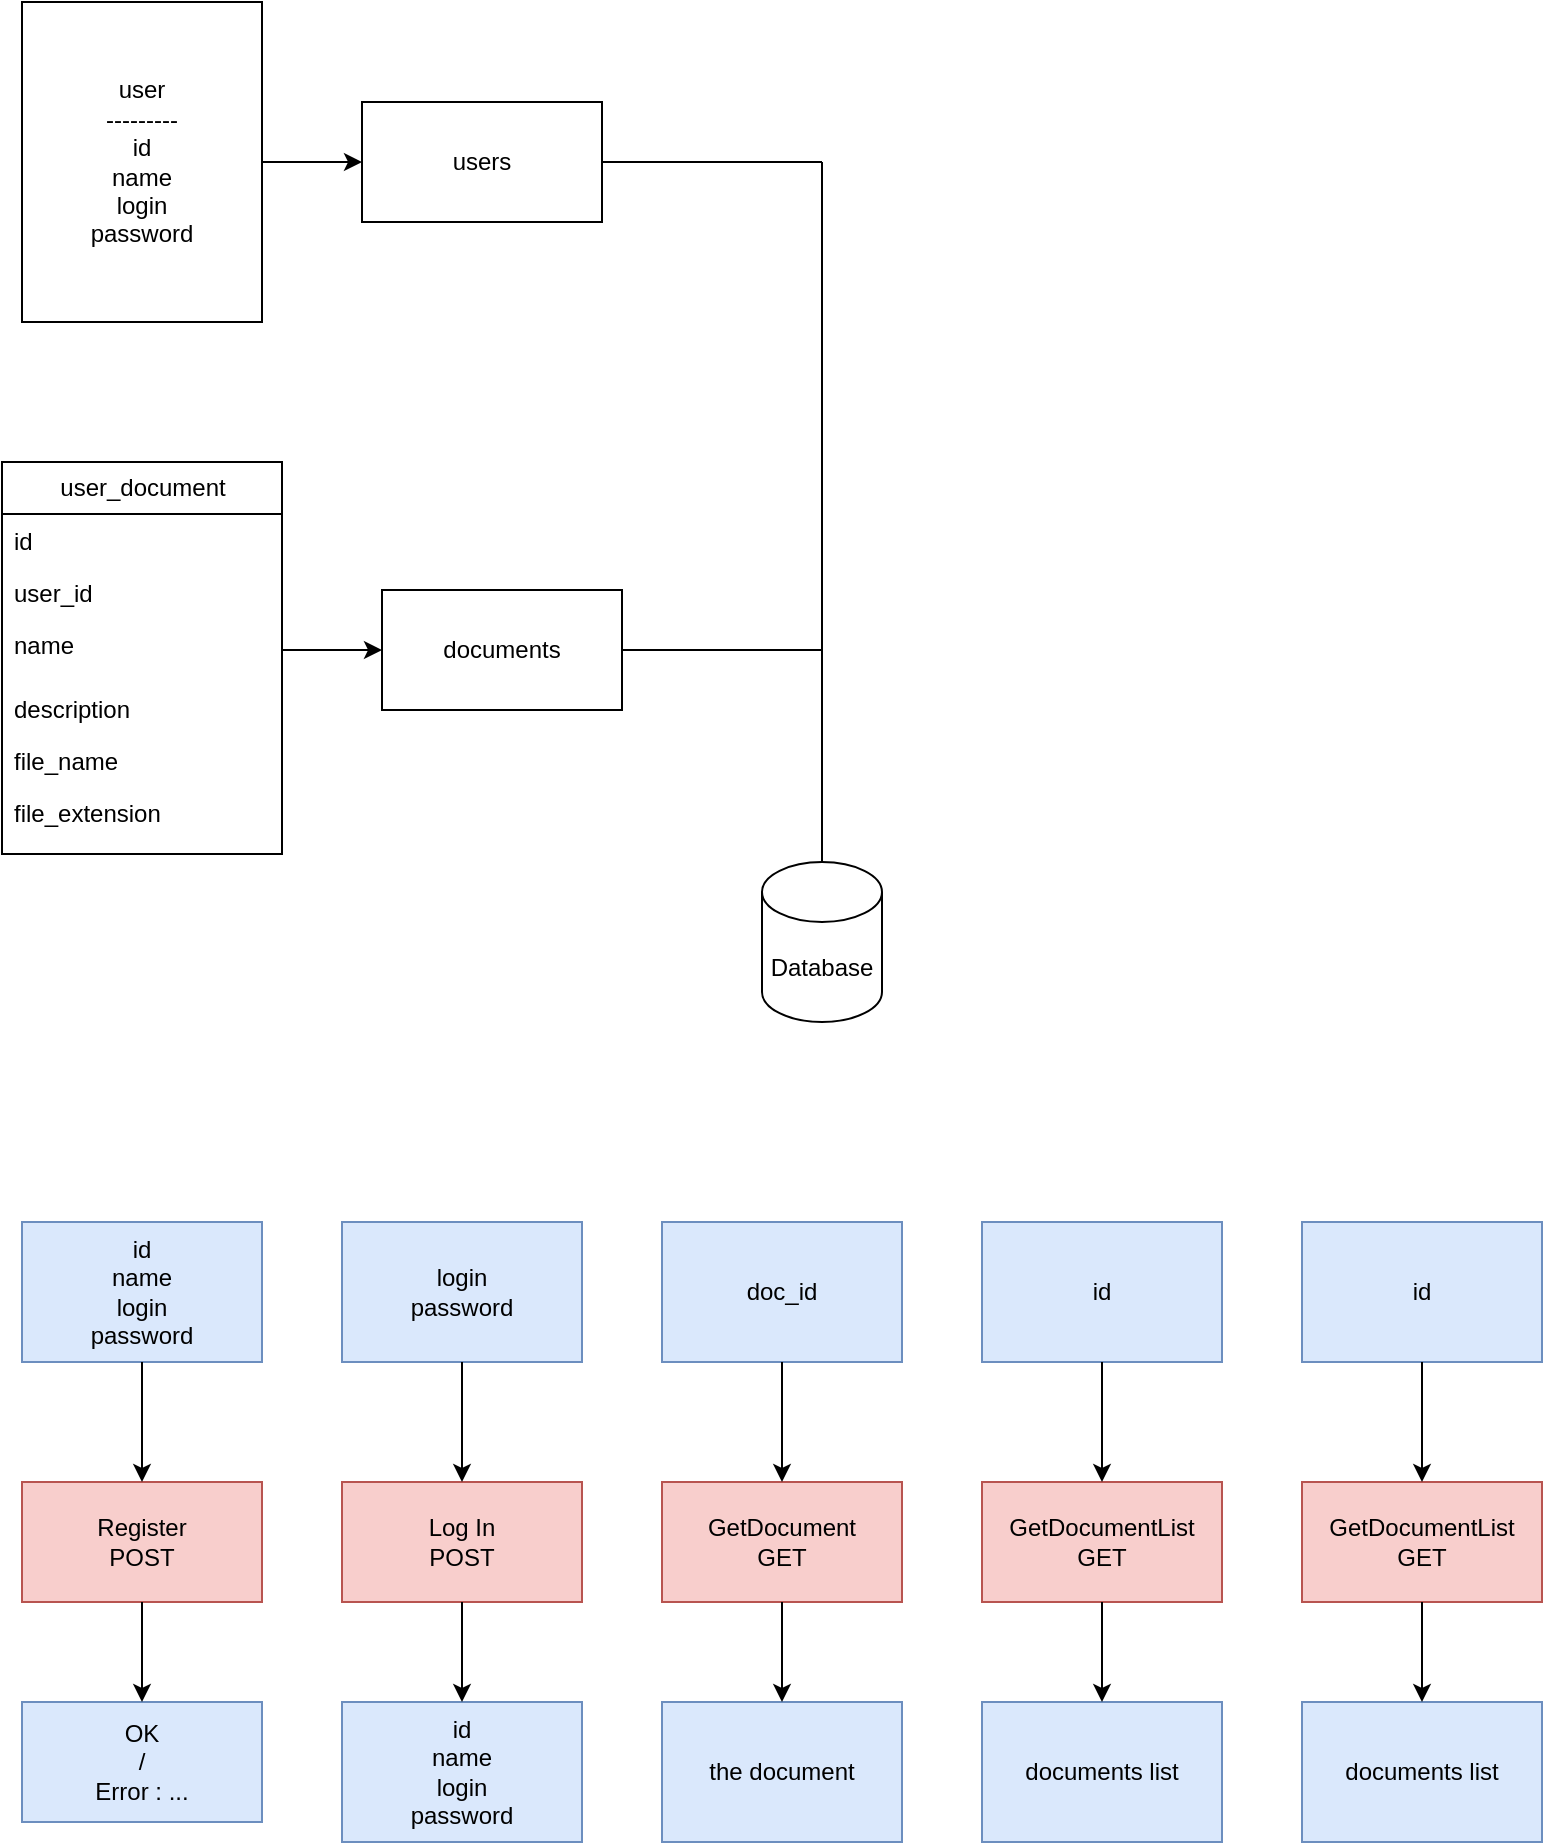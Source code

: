 <mxfile version="21.7.4" type="github">
  <diagram name="Page-1" id="7zvH5IJ5s4fNE0p7Hsoc">
    <mxGraphModel dx="1374" dy="785" grid="1" gridSize="10" guides="1" tooltips="1" connect="1" arrows="1" fold="1" page="1" pageScale="1" pageWidth="850" pageHeight="1100" math="0" shadow="0">
      <root>
        <mxCell id="0" />
        <mxCell id="1" parent="0" />
        <mxCell id="jnkJVkqmOgX4UJBM4DU--1" value="users" style="rounded=0;whiteSpace=wrap;html=1;" parent="1" vertex="1">
          <mxGeometry x="210" y="90" width="120" height="60" as="geometry" />
        </mxCell>
        <mxCell id="jnkJVkqmOgX4UJBM4DU--2" value="user&lt;br&gt;---------&lt;br&gt;id&lt;br&gt;name&lt;br&gt;login&lt;br&gt;password&lt;br&gt;" style="rounded=0;whiteSpace=wrap;html=1;gradientColor=none;" parent="1" vertex="1">
          <mxGeometry x="40" y="40" width="120" height="160" as="geometry" />
        </mxCell>
        <mxCell id="jnkJVkqmOgX4UJBM4DU--3" value="" style="endArrow=classic;html=1;rounded=0;exitX=1;exitY=0.5;exitDx=0;exitDy=0;" parent="1" source="jnkJVkqmOgX4UJBM4DU--2" target="jnkJVkqmOgX4UJBM4DU--1" edge="1">
          <mxGeometry width="50" height="50" relative="1" as="geometry">
            <mxPoint x="170" y="100" as="sourcePoint" />
            <mxPoint x="220" y="50" as="targetPoint" />
          </mxGeometry>
        </mxCell>
        <mxCell id="jnkJVkqmOgX4UJBM4DU--8" value="documents" style="rounded=0;whiteSpace=wrap;html=1;" parent="1" vertex="1">
          <mxGeometry x="220" y="334" width="120" height="60" as="geometry" />
        </mxCell>
        <mxCell id="jnkJVkqmOgX4UJBM4DU--9" value="user_document" style="swimlane;fontStyle=0;childLayout=stackLayout;horizontal=1;startSize=26;fillColor=none;horizontalStack=0;resizeParent=1;resizeParentMax=0;resizeLast=0;collapsible=1;marginBottom=0;html=1;" parent="1" vertex="1">
          <mxGeometry x="30" y="270" width="140" height="196" as="geometry" />
        </mxCell>
        <mxCell id="jnkJVkqmOgX4UJBM4DU--10" value="id" style="text;strokeColor=none;fillColor=none;align=left;verticalAlign=top;spacingLeft=4;spacingRight=4;overflow=hidden;rotatable=0;points=[[0,0.5],[1,0.5]];portConstraint=eastwest;whiteSpace=wrap;html=1;" parent="jnkJVkqmOgX4UJBM4DU--9" vertex="1">
          <mxGeometry y="26" width="140" height="26" as="geometry" />
        </mxCell>
        <mxCell id="jnkJVkqmOgX4UJBM4DU--11" value="user_id" style="text;strokeColor=none;fillColor=none;align=left;verticalAlign=top;spacingLeft=4;spacingRight=4;overflow=hidden;rotatable=0;points=[[0,0.5],[1,0.5]];portConstraint=eastwest;whiteSpace=wrap;html=1;" parent="jnkJVkqmOgX4UJBM4DU--9" vertex="1">
          <mxGeometry y="52" width="140" height="26" as="geometry" />
        </mxCell>
        <mxCell id="jnkJVkqmOgX4UJBM4DU--12" value="name" style="text;strokeColor=none;fillColor=none;align=left;verticalAlign=top;spacingLeft=4;spacingRight=4;overflow=hidden;rotatable=0;points=[[0,0.5],[1,0.5]];portConstraint=eastwest;whiteSpace=wrap;html=1;" parent="jnkJVkqmOgX4UJBM4DU--9" vertex="1">
          <mxGeometry y="78" width="140" height="32" as="geometry" />
        </mxCell>
        <mxCell id="jnkJVkqmOgX4UJBM4DU--13" value="description" style="text;strokeColor=none;fillColor=none;align=left;verticalAlign=top;spacingLeft=4;spacingRight=4;overflow=hidden;rotatable=0;points=[[0,0.5],[1,0.5]];portConstraint=eastwest;whiteSpace=wrap;html=1;" parent="jnkJVkqmOgX4UJBM4DU--9" vertex="1">
          <mxGeometry y="110" width="140" height="26" as="geometry" />
        </mxCell>
        <mxCell id="jnkJVkqmOgX4UJBM4DU--15" value="file_name&lt;br&gt;" style="text;strokeColor=none;fillColor=none;align=left;verticalAlign=top;spacingLeft=4;spacingRight=4;overflow=hidden;rotatable=0;points=[[0,0.5],[1,0.5]];portConstraint=eastwest;whiteSpace=wrap;html=1;" parent="jnkJVkqmOgX4UJBM4DU--9" vertex="1">
          <mxGeometry y="136" width="140" height="26" as="geometry" />
        </mxCell>
        <mxCell id="jnkJVkqmOgX4UJBM4DU--14" value="file_extension" style="text;strokeColor=none;fillColor=none;align=left;verticalAlign=top;spacingLeft=4;spacingRight=4;overflow=hidden;rotatable=0;points=[[0,0.5],[1,0.5]];portConstraint=eastwest;whiteSpace=wrap;html=1;" parent="jnkJVkqmOgX4UJBM4DU--9" vertex="1">
          <mxGeometry y="162" width="140" height="34" as="geometry" />
        </mxCell>
        <mxCell id="jnkJVkqmOgX4UJBM4DU--16" value="" style="endArrow=classic;html=1;rounded=0;exitX=1;exitY=0.5;exitDx=0;exitDy=0;entryX=0;entryY=0.5;entryDx=0;entryDy=0;" parent="1" source="jnkJVkqmOgX4UJBM4DU--12" target="jnkJVkqmOgX4UJBM4DU--8" edge="1">
          <mxGeometry width="50" height="50" relative="1" as="geometry">
            <mxPoint x="400" y="270" as="sourcePoint" />
            <mxPoint x="450" y="220" as="targetPoint" />
          </mxGeometry>
        </mxCell>
        <mxCell id="jnkJVkqmOgX4UJBM4DU--19" value="Register&lt;br&gt;POST" style="rounded=0;whiteSpace=wrap;html=1;fillColor=#f8cecc;strokeColor=#b85450;" parent="1" vertex="1">
          <mxGeometry x="40" y="780" width="120" height="60" as="geometry" />
        </mxCell>
        <mxCell id="jnkJVkqmOgX4UJBM4DU--20" value="Log In&lt;br&gt;POST" style="rounded=0;whiteSpace=wrap;html=1;fillColor=#f8cecc;strokeColor=#b85450;" parent="1" vertex="1">
          <mxGeometry x="200" y="780" width="120" height="60" as="geometry" />
        </mxCell>
        <mxCell id="jnkJVkqmOgX4UJBM4DU--21" value="GetDocument&lt;br&gt;GET" style="rounded=0;whiteSpace=wrap;html=1;fillColor=#f8cecc;strokeColor=#b85450;" parent="1" vertex="1">
          <mxGeometry x="360" y="780" width="120" height="60" as="geometry" />
        </mxCell>
        <mxCell id="jnkJVkqmOgX4UJBM4DU--22" value="Database" style="shape=cylinder3;whiteSpace=wrap;html=1;boundedLbl=1;backgroundOutline=1;size=15;" parent="1" vertex="1">
          <mxGeometry x="410" y="470" width="60" height="80" as="geometry" />
        </mxCell>
        <mxCell id="jnkJVkqmOgX4UJBM4DU--23" value="" style="endArrow=none;html=1;rounded=0;entryX=0.5;entryY=0;entryDx=0;entryDy=0;entryPerimeter=0;" parent="1" target="jnkJVkqmOgX4UJBM4DU--22" edge="1">
          <mxGeometry width="50" height="50" relative="1" as="geometry">
            <mxPoint x="440" y="120" as="sourcePoint" />
            <mxPoint x="490" y="390" as="targetPoint" />
          </mxGeometry>
        </mxCell>
        <mxCell id="jnkJVkqmOgX4UJBM4DU--24" value="" style="endArrow=none;html=1;rounded=0;exitX=1;exitY=0.5;exitDx=0;exitDy=0;" parent="1" source="jnkJVkqmOgX4UJBM4DU--1" edge="1">
          <mxGeometry width="50" height="50" relative="1" as="geometry">
            <mxPoint x="370" y="260" as="sourcePoint" />
            <mxPoint x="440" y="120" as="targetPoint" />
          </mxGeometry>
        </mxCell>
        <mxCell id="jnkJVkqmOgX4UJBM4DU--25" value="" style="endArrow=none;html=1;rounded=0;exitX=1;exitY=0.5;exitDx=0;exitDy=0;" parent="1" source="jnkJVkqmOgX4UJBM4DU--8" edge="1">
          <mxGeometry width="50" height="50" relative="1" as="geometry">
            <mxPoint x="370" y="430" as="sourcePoint" />
            <mxPoint x="440" y="364" as="targetPoint" />
          </mxGeometry>
        </mxCell>
        <mxCell id="jnkJVkqmOgX4UJBM4DU--27" value="id&lt;br&gt;name&lt;br&gt;login&lt;br&gt;password" style="rounded=0;whiteSpace=wrap;html=1;fillColor=#dae8fc;strokeColor=#6c8ebf;" parent="1" vertex="1">
          <mxGeometry x="40" y="650" width="120" height="70" as="geometry" />
        </mxCell>
        <mxCell id="jnkJVkqmOgX4UJBM4DU--29" value="" style="endArrow=classic;html=1;rounded=0;exitX=0.5;exitY=1;exitDx=0;exitDy=0;entryX=0.5;entryY=0;entryDx=0;entryDy=0;" parent="1" source="jnkJVkqmOgX4UJBM4DU--27" target="jnkJVkqmOgX4UJBM4DU--19" edge="1">
          <mxGeometry width="50" height="50" relative="1" as="geometry">
            <mxPoint x="350" y="820" as="sourcePoint" />
            <mxPoint x="400" y="770" as="targetPoint" />
          </mxGeometry>
        </mxCell>
        <mxCell id="jnkJVkqmOgX4UJBM4DU--30" value="login&lt;br&gt;password" style="rounded=0;whiteSpace=wrap;html=1;fillColor=#dae8fc;strokeColor=#6c8ebf;" parent="1" vertex="1">
          <mxGeometry x="200" y="650" width="120" height="70" as="geometry" />
        </mxCell>
        <mxCell id="jnkJVkqmOgX4UJBM4DU--31" value="doc_id" style="rounded=0;whiteSpace=wrap;html=1;fillColor=#dae8fc;strokeColor=#6c8ebf;" parent="1" vertex="1">
          <mxGeometry x="360" y="650" width="120" height="70" as="geometry" />
        </mxCell>
        <mxCell id="jnkJVkqmOgX4UJBM4DU--32" value="" style="endArrow=classic;html=1;rounded=0;exitX=0.5;exitY=1;exitDx=0;exitDy=0;entryX=0.5;entryY=0;entryDx=0;entryDy=0;" parent="1" source="jnkJVkqmOgX4UJBM4DU--30" target="jnkJVkqmOgX4UJBM4DU--20" edge="1">
          <mxGeometry width="50" height="50" relative="1" as="geometry">
            <mxPoint x="350" y="820" as="sourcePoint" />
            <mxPoint x="400" y="770" as="targetPoint" />
          </mxGeometry>
        </mxCell>
        <mxCell id="jnkJVkqmOgX4UJBM4DU--33" value="" style="endArrow=classic;html=1;rounded=0;exitX=0.5;exitY=1;exitDx=0;exitDy=0;entryX=0.5;entryY=0;entryDx=0;entryDy=0;" parent="1" source="jnkJVkqmOgX4UJBM4DU--31" target="jnkJVkqmOgX4UJBM4DU--21" edge="1">
          <mxGeometry width="50" height="50" relative="1" as="geometry">
            <mxPoint x="490" y="820" as="sourcePoint" />
            <mxPoint x="540" y="770" as="targetPoint" />
          </mxGeometry>
        </mxCell>
        <mxCell id="jnkJVkqmOgX4UJBM4DU--36" value="OK&lt;br&gt;/&lt;br&gt;Error : ..." style="rounded=0;whiteSpace=wrap;html=1;fillColor=#dae8fc;strokeColor=#6c8ebf;" parent="1" vertex="1">
          <mxGeometry x="40" y="890" width="120" height="60" as="geometry" />
        </mxCell>
        <mxCell id="jnkJVkqmOgX4UJBM4DU--37" value="id&lt;br&gt;name&lt;br&gt;login&lt;br&gt;password" style="rounded=0;whiteSpace=wrap;html=1;fillColor=#dae8fc;strokeColor=#6c8ebf;" parent="1" vertex="1">
          <mxGeometry x="200" y="890" width="120" height="70" as="geometry" />
        </mxCell>
        <mxCell id="jnkJVkqmOgX4UJBM4DU--38" value="the document" style="rounded=0;whiteSpace=wrap;html=1;fillColor=#dae8fc;strokeColor=#6c8ebf;" parent="1" vertex="1">
          <mxGeometry x="360" y="890" width="120" height="70" as="geometry" />
        </mxCell>
        <mxCell id="jnkJVkqmOgX4UJBM4DU--39" value="" style="endArrow=classic;html=1;rounded=0;exitX=0.5;exitY=1;exitDx=0;exitDy=0;entryX=0.5;entryY=0;entryDx=0;entryDy=0;" parent="1" source="jnkJVkqmOgX4UJBM4DU--19" target="jnkJVkqmOgX4UJBM4DU--36" edge="1">
          <mxGeometry width="50" height="50" relative="1" as="geometry">
            <mxPoint x="370" y="850" as="sourcePoint" />
            <mxPoint x="420" y="800" as="targetPoint" />
          </mxGeometry>
        </mxCell>
        <mxCell id="jnkJVkqmOgX4UJBM4DU--40" value="" style="endArrow=classic;html=1;rounded=0;exitX=0.5;exitY=1;exitDx=0;exitDy=0;entryX=0.5;entryY=0;entryDx=0;entryDy=0;" parent="1" source="jnkJVkqmOgX4UJBM4DU--20" target="jnkJVkqmOgX4UJBM4DU--37" edge="1">
          <mxGeometry width="50" height="50" relative="1" as="geometry">
            <mxPoint x="370" y="850" as="sourcePoint" />
            <mxPoint x="420" y="800" as="targetPoint" />
          </mxGeometry>
        </mxCell>
        <mxCell id="jnkJVkqmOgX4UJBM4DU--41" value="" style="endArrow=classic;html=1;rounded=0;exitX=0.5;exitY=1;exitDx=0;exitDy=0;entryX=0.5;entryY=0;entryDx=0;entryDy=0;" parent="1" source="jnkJVkqmOgX4UJBM4DU--21" target="jnkJVkqmOgX4UJBM4DU--38" edge="1">
          <mxGeometry width="50" height="50" relative="1" as="geometry">
            <mxPoint x="370" y="850" as="sourcePoint" />
            <mxPoint x="420" y="800" as="targetPoint" />
          </mxGeometry>
        </mxCell>
        <mxCell id="jnkJVkqmOgX4UJBM4DU--44" value="GetDocumentList&lt;br&gt;GET" style="rounded=0;whiteSpace=wrap;html=1;fillColor=#f8cecc;strokeColor=#b85450;" parent="1" vertex="1">
          <mxGeometry x="520" y="780" width="120" height="60" as="geometry" />
        </mxCell>
        <mxCell id="jnkJVkqmOgX4UJBM4DU--45" value="id" style="rounded=0;whiteSpace=wrap;html=1;fillColor=#dae8fc;strokeColor=#6c8ebf;" parent="1" vertex="1">
          <mxGeometry x="520" y="650" width="120" height="70" as="geometry" />
        </mxCell>
        <mxCell id="jnkJVkqmOgX4UJBM4DU--46" value="" style="endArrow=classic;html=1;rounded=0;exitX=0.5;exitY=1;exitDx=0;exitDy=0;entryX=0.5;entryY=0;entryDx=0;entryDy=0;" parent="1" source="jnkJVkqmOgX4UJBM4DU--45" target="jnkJVkqmOgX4UJBM4DU--44" edge="1">
          <mxGeometry width="50" height="50" relative="1" as="geometry">
            <mxPoint x="650" y="820" as="sourcePoint" />
            <mxPoint x="700" y="770" as="targetPoint" />
          </mxGeometry>
        </mxCell>
        <mxCell id="jnkJVkqmOgX4UJBM4DU--47" value="documents list" style="rounded=0;whiteSpace=wrap;html=1;fillColor=#dae8fc;strokeColor=#6c8ebf;" parent="1" vertex="1">
          <mxGeometry x="520" y="890" width="120" height="70" as="geometry" />
        </mxCell>
        <mxCell id="jnkJVkqmOgX4UJBM4DU--48" value="" style="endArrow=classic;html=1;rounded=0;exitX=0.5;exitY=1;exitDx=0;exitDy=0;entryX=0.5;entryY=0;entryDx=0;entryDy=0;" parent="1" source="jnkJVkqmOgX4UJBM4DU--44" target="jnkJVkqmOgX4UJBM4DU--47" edge="1">
          <mxGeometry width="50" height="50" relative="1" as="geometry">
            <mxPoint x="530" y="850" as="sourcePoint" />
            <mxPoint x="580" y="800" as="targetPoint" />
          </mxGeometry>
        </mxCell>
        <mxCell id="ewtch-E0YUyBtQz-Ffc2-1" value="GetDocumentList&lt;br&gt;GET" style="rounded=0;whiteSpace=wrap;html=1;fillColor=#f8cecc;strokeColor=#b85450;" parent="1" vertex="1">
          <mxGeometry x="680" y="780" width="120" height="60" as="geometry" />
        </mxCell>
        <mxCell id="ewtch-E0YUyBtQz-Ffc2-2" value="id" style="rounded=0;whiteSpace=wrap;html=1;fillColor=#dae8fc;strokeColor=#6c8ebf;" parent="1" vertex="1">
          <mxGeometry x="680" y="650" width="120" height="70" as="geometry" />
        </mxCell>
        <mxCell id="ewtch-E0YUyBtQz-Ffc2-3" value="" style="endArrow=classic;html=1;rounded=0;exitX=0.5;exitY=1;exitDx=0;exitDy=0;entryX=0.5;entryY=0;entryDx=0;entryDy=0;" parent="1" source="ewtch-E0YUyBtQz-Ffc2-2" target="ewtch-E0YUyBtQz-Ffc2-1" edge="1">
          <mxGeometry width="50" height="50" relative="1" as="geometry">
            <mxPoint x="810" y="820" as="sourcePoint" />
            <mxPoint x="860" y="770" as="targetPoint" />
          </mxGeometry>
        </mxCell>
        <mxCell id="ewtch-E0YUyBtQz-Ffc2-4" value="documents list" style="rounded=0;whiteSpace=wrap;html=1;fillColor=#dae8fc;strokeColor=#6c8ebf;" parent="1" vertex="1">
          <mxGeometry x="680" y="890" width="120" height="70" as="geometry" />
        </mxCell>
        <mxCell id="ewtch-E0YUyBtQz-Ffc2-5" value="" style="endArrow=classic;html=1;rounded=0;exitX=0.5;exitY=1;exitDx=0;exitDy=0;entryX=0.5;entryY=0;entryDx=0;entryDy=0;" parent="1" source="ewtch-E0YUyBtQz-Ffc2-1" target="ewtch-E0YUyBtQz-Ffc2-4" edge="1">
          <mxGeometry width="50" height="50" relative="1" as="geometry">
            <mxPoint x="690" y="850" as="sourcePoint" />
            <mxPoint x="740" y="800" as="targetPoint" />
          </mxGeometry>
        </mxCell>
      </root>
    </mxGraphModel>
  </diagram>
</mxfile>

